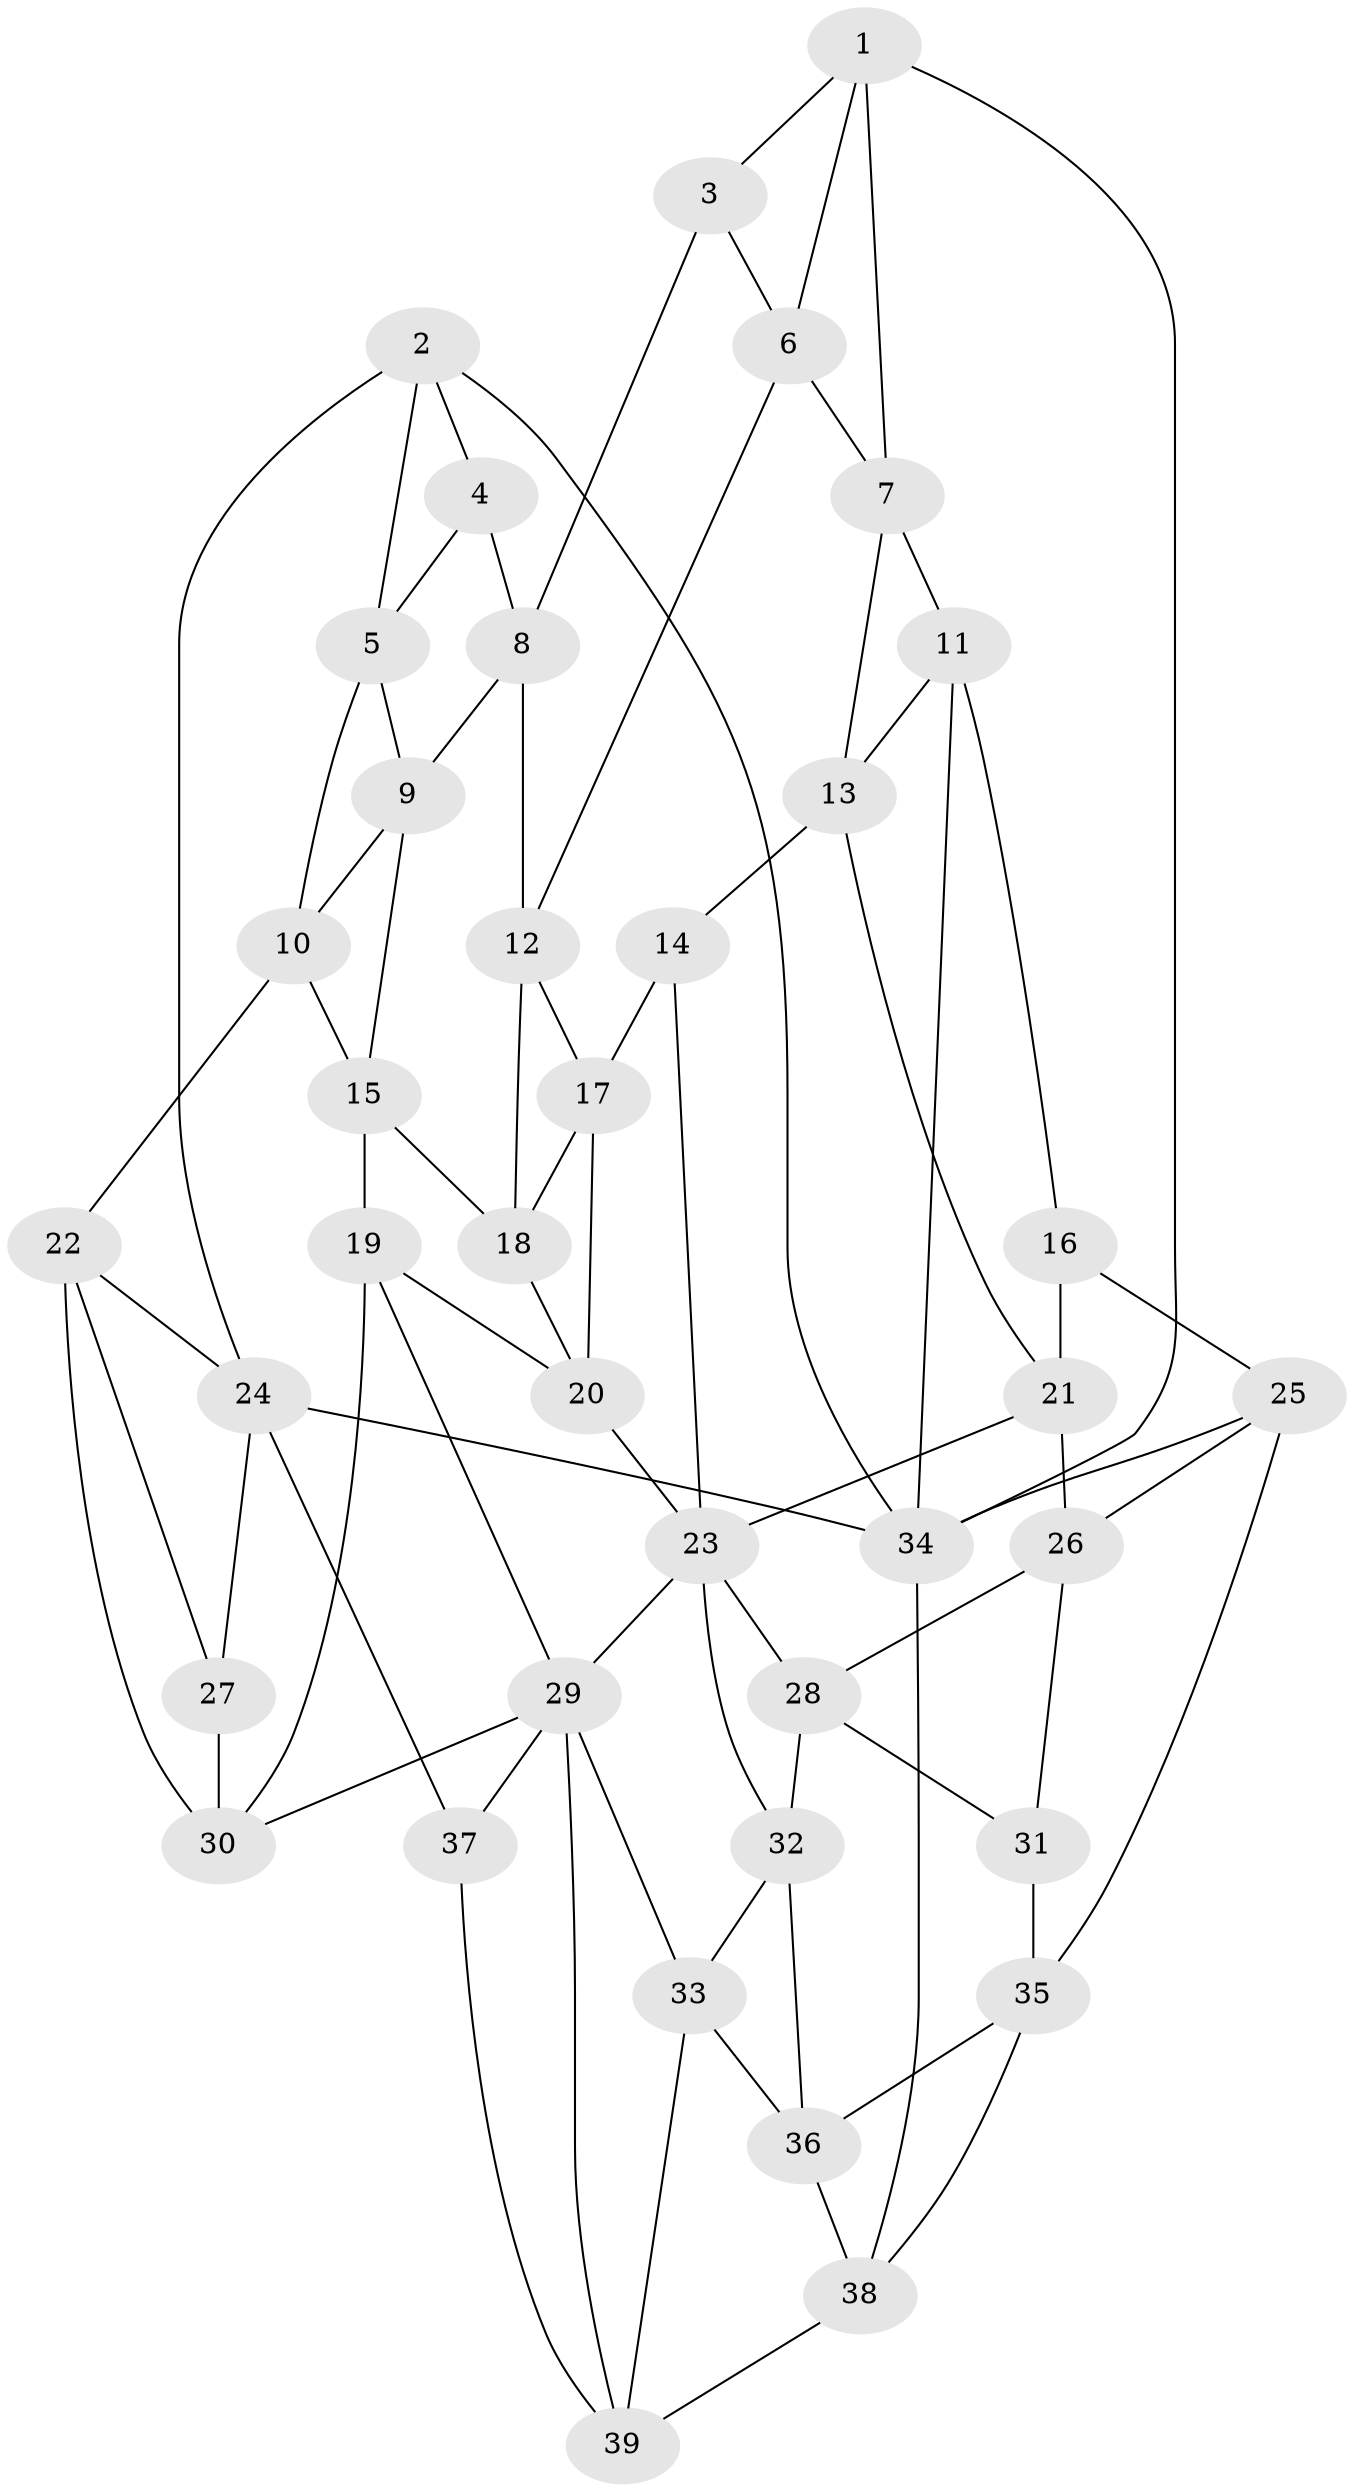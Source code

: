 // original degree distribution, {3: 0.02564102564102564, 4: 0.20512820512820512, 6: 0.1794871794871795, 5: 0.5897435897435898}
// Generated by graph-tools (version 1.1) at 2025/51/03/09/25 03:51:00]
// undirected, 39 vertices, 78 edges
graph export_dot {
graph [start="1"]
  node [color=gray90,style=filled];
  1;
  2;
  3;
  4;
  5;
  6;
  7;
  8;
  9;
  10;
  11;
  12;
  13;
  14;
  15;
  16;
  17;
  18;
  19;
  20;
  21;
  22;
  23;
  24;
  25;
  26;
  27;
  28;
  29;
  30;
  31;
  32;
  33;
  34;
  35;
  36;
  37;
  38;
  39;
  1 -- 3 [weight=1.0];
  1 -- 6 [weight=1.0];
  1 -- 7 [weight=1.0];
  1 -- 34 [weight=1.0];
  2 -- 4 [weight=1.0];
  2 -- 5 [weight=1.0];
  2 -- 24 [weight=1.0];
  2 -- 34 [weight=1.0];
  3 -- 6 [weight=1.0];
  3 -- 8 [weight=1.0];
  4 -- 5 [weight=1.0];
  4 -- 8 [weight=1.0];
  5 -- 9 [weight=1.0];
  5 -- 10 [weight=1.0];
  6 -- 7 [weight=1.0];
  6 -- 12 [weight=1.0];
  7 -- 11 [weight=1.0];
  7 -- 13 [weight=1.0];
  8 -- 9 [weight=1.0];
  8 -- 12 [weight=1.0];
  9 -- 10 [weight=1.0];
  9 -- 15 [weight=1.0];
  10 -- 15 [weight=1.0];
  10 -- 22 [weight=1.0];
  11 -- 13 [weight=1.0];
  11 -- 16 [weight=1.0];
  11 -- 34 [weight=1.0];
  12 -- 17 [weight=1.0];
  12 -- 18 [weight=1.0];
  13 -- 14 [weight=1.0];
  13 -- 21 [weight=1.0];
  14 -- 17 [weight=1.0];
  14 -- 23 [weight=1.0];
  15 -- 18 [weight=1.0];
  15 -- 19 [weight=1.0];
  16 -- 21 [weight=1.0];
  16 -- 25 [weight=1.0];
  17 -- 18 [weight=1.0];
  17 -- 20 [weight=1.0];
  18 -- 20 [weight=1.0];
  19 -- 20 [weight=1.0];
  19 -- 29 [weight=1.0];
  19 -- 30 [weight=1.0];
  20 -- 23 [weight=1.0];
  21 -- 23 [weight=1.0];
  21 -- 26 [weight=1.0];
  22 -- 24 [weight=1.0];
  22 -- 27 [weight=1.0];
  22 -- 30 [weight=1.0];
  23 -- 28 [weight=1.0];
  23 -- 29 [weight=1.0];
  23 -- 32 [weight=1.0];
  24 -- 27 [weight=1.0];
  24 -- 34 [weight=1.0];
  24 -- 37 [weight=1.0];
  25 -- 26 [weight=1.0];
  25 -- 34 [weight=1.0];
  25 -- 35 [weight=1.0];
  26 -- 28 [weight=1.0];
  26 -- 31 [weight=1.0];
  27 -- 30 [weight=2.0];
  28 -- 31 [weight=1.0];
  28 -- 32 [weight=1.0];
  29 -- 30 [weight=1.0];
  29 -- 33 [weight=1.0];
  29 -- 37 [weight=1.0];
  29 -- 39 [weight=1.0];
  31 -- 35 [weight=1.0];
  32 -- 33 [weight=1.0];
  32 -- 36 [weight=1.0];
  33 -- 36 [weight=1.0];
  33 -- 39 [weight=1.0];
  34 -- 38 [weight=1.0];
  35 -- 36 [weight=1.0];
  35 -- 38 [weight=1.0];
  36 -- 38 [weight=1.0];
  37 -- 39 [weight=1.0];
  38 -- 39 [weight=1.0];
}
